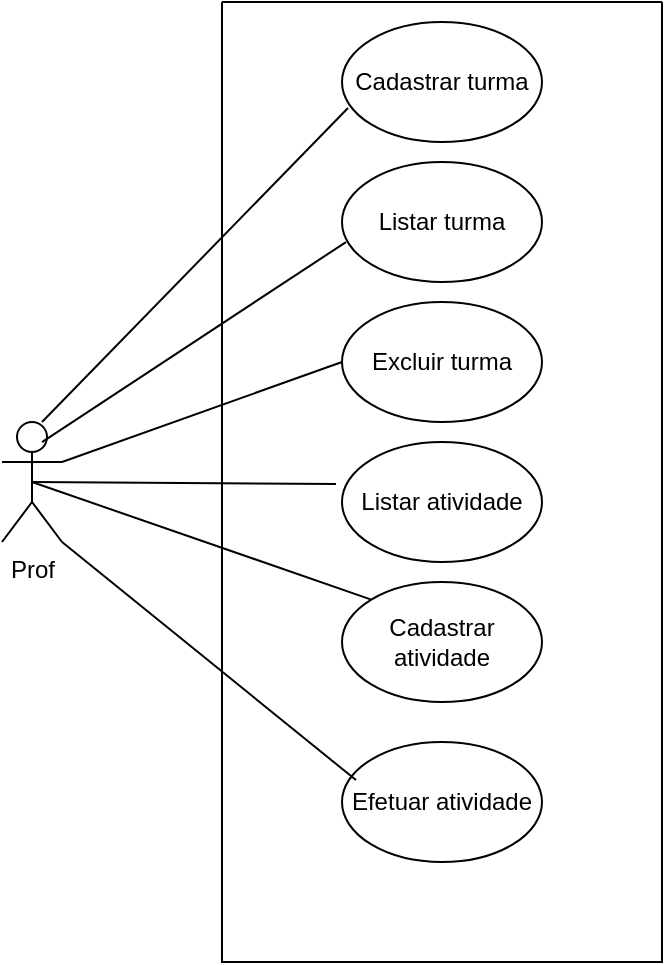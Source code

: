 <mxfile version="24.5.2" type="github">
  <diagram name="Página-1" id="lkwwGURr_1iqrhEdCU_s">
    <mxGraphModel dx="1434" dy="772" grid="1" gridSize="10" guides="1" tooltips="1" connect="1" arrows="1" fold="1" page="1" pageScale="1" pageWidth="827" pageHeight="1169" math="0" shadow="0">
      <root>
        <mxCell id="0" />
        <mxCell id="1" parent="0" />
        <mxCell id="JPhIuwjujyvod7SabHqj-1" value="Prof" style="shape=umlActor;verticalLabelPosition=bottom;verticalAlign=top;html=1;outlineConnect=0;" vertex="1" parent="1">
          <mxGeometry x="170" y="320" width="30" height="60" as="geometry" />
        </mxCell>
        <mxCell id="JPhIuwjujyvod7SabHqj-4" value="" style="swimlane;startSize=0;" vertex="1" parent="1">
          <mxGeometry x="280" y="110" width="220" height="480" as="geometry" />
        </mxCell>
        <mxCell id="JPhIuwjujyvod7SabHqj-6" value="Cadastrar turma" style="ellipse;whiteSpace=wrap;html=1;" vertex="1" parent="JPhIuwjujyvod7SabHqj-4">
          <mxGeometry x="60" y="10" width="100" height="60" as="geometry" />
        </mxCell>
        <mxCell id="JPhIuwjujyvod7SabHqj-7" value="Listar turma" style="ellipse;whiteSpace=wrap;html=1;" vertex="1" parent="JPhIuwjujyvod7SabHqj-4">
          <mxGeometry x="60" y="80" width="100" height="60" as="geometry" />
        </mxCell>
        <mxCell id="JPhIuwjujyvod7SabHqj-8" value="Excluir turma" style="ellipse;whiteSpace=wrap;html=1;" vertex="1" parent="JPhIuwjujyvod7SabHqj-4">
          <mxGeometry x="60" y="150" width="100" height="60" as="geometry" />
        </mxCell>
        <mxCell id="JPhIuwjujyvod7SabHqj-13" value="Listar atividade" style="ellipse;whiteSpace=wrap;html=1;" vertex="1" parent="JPhIuwjujyvod7SabHqj-4">
          <mxGeometry x="60" y="220" width="100" height="60" as="geometry" />
        </mxCell>
        <mxCell id="JPhIuwjujyvod7SabHqj-19" value="Cadastrar atividade" style="ellipse;whiteSpace=wrap;html=1;" vertex="1" parent="JPhIuwjujyvod7SabHqj-4">
          <mxGeometry x="60" y="290" width="100" height="60" as="geometry" />
        </mxCell>
        <mxCell id="JPhIuwjujyvod7SabHqj-20" value="Efetuar atividade" style="ellipse;whiteSpace=wrap;html=1;" vertex="1" parent="JPhIuwjujyvod7SabHqj-4">
          <mxGeometry x="60" y="370" width="100" height="60" as="geometry" />
        </mxCell>
        <mxCell id="JPhIuwjujyvod7SabHqj-22" value="" style="endArrow=none;html=1;rounded=0;entryX=0.03;entryY=0.717;entryDx=0;entryDy=0;entryPerimeter=0;" edge="1" parent="1" target="JPhIuwjujyvod7SabHqj-6">
          <mxGeometry width="50" height="50" relative="1" as="geometry">
            <mxPoint x="190" y="320" as="sourcePoint" />
            <mxPoint x="240" y="270" as="targetPoint" />
          </mxGeometry>
        </mxCell>
        <mxCell id="JPhIuwjujyvod7SabHqj-23" value="" style="endArrow=none;html=1;rounded=0;entryX=0.02;entryY=0.667;entryDx=0;entryDy=0;entryPerimeter=0;exitX=0.667;exitY=0.167;exitDx=0;exitDy=0;exitPerimeter=0;" edge="1" parent="1" source="JPhIuwjujyvod7SabHqj-1" target="JPhIuwjujyvod7SabHqj-7">
          <mxGeometry width="50" height="50" relative="1" as="geometry">
            <mxPoint x="200" y="330" as="sourcePoint" />
            <mxPoint x="250" y="280" as="targetPoint" />
            <Array as="points" />
          </mxGeometry>
        </mxCell>
        <mxCell id="JPhIuwjujyvod7SabHqj-24" value="" style="endArrow=none;html=1;rounded=0;exitX=1;exitY=0.333;exitDx=0;exitDy=0;exitPerimeter=0;entryX=0;entryY=0.5;entryDx=0;entryDy=0;" edge="1" parent="1" source="JPhIuwjujyvod7SabHqj-1" target="JPhIuwjujyvod7SabHqj-8">
          <mxGeometry width="50" height="50" relative="1" as="geometry">
            <mxPoint x="220" y="380" as="sourcePoint" />
            <mxPoint x="270" y="330" as="targetPoint" />
          </mxGeometry>
        </mxCell>
        <mxCell id="JPhIuwjujyvod7SabHqj-25" value="" style="endArrow=none;html=1;rounded=0;exitX=0.5;exitY=0.5;exitDx=0;exitDy=0;exitPerimeter=0;entryX=-0.03;entryY=0.35;entryDx=0;entryDy=0;entryPerimeter=0;" edge="1" parent="1" source="JPhIuwjujyvod7SabHqj-1" target="JPhIuwjujyvod7SabHqj-13">
          <mxGeometry width="50" height="50" relative="1" as="geometry">
            <mxPoint x="210" y="390" as="sourcePoint" />
            <mxPoint x="260" y="340" as="targetPoint" />
          </mxGeometry>
        </mxCell>
        <mxCell id="JPhIuwjujyvod7SabHqj-26" value="" style="endArrow=none;html=1;rounded=0;exitX=0;exitY=0;exitDx=0;exitDy=0;entryX=0.5;entryY=0.5;entryDx=0;entryDy=0;entryPerimeter=0;" edge="1" parent="1" source="JPhIuwjujyvod7SabHqj-19" target="JPhIuwjujyvod7SabHqj-1">
          <mxGeometry width="50" height="50" relative="1" as="geometry">
            <mxPoint x="250" y="390" as="sourcePoint" />
            <mxPoint x="260" y="390" as="targetPoint" />
            <Array as="points" />
          </mxGeometry>
        </mxCell>
        <mxCell id="JPhIuwjujyvod7SabHqj-27" value="" style="endArrow=none;html=1;rounded=0;exitX=1;exitY=1;exitDx=0;exitDy=0;exitPerimeter=0;entryX=0.07;entryY=0.317;entryDx=0;entryDy=0;entryPerimeter=0;" edge="1" parent="1" source="JPhIuwjujyvod7SabHqj-1" target="JPhIuwjujyvod7SabHqj-20">
          <mxGeometry width="50" height="50" relative="1" as="geometry">
            <mxPoint x="200" y="460" as="sourcePoint" />
            <mxPoint x="250" y="410" as="targetPoint" />
          </mxGeometry>
        </mxCell>
      </root>
    </mxGraphModel>
  </diagram>
</mxfile>
